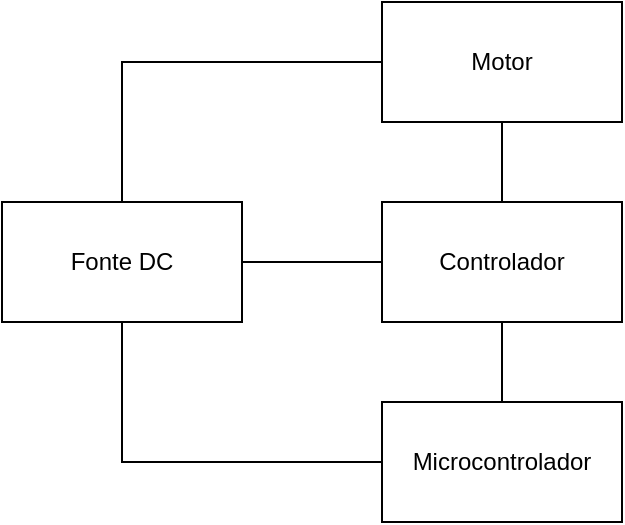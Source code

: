 <mxfile version="15.9.6" type="device"><diagram id="AkGo8vhUtNcaq8IwQm46" name="Page-1"><mxGraphModel dx="1422" dy="849" grid="0" gridSize="10" guides="1" tooltips="1" connect="1" arrows="1" fold="1" page="1" pageScale="1" pageWidth="827" pageHeight="1169" math="0" shadow="0"><root><mxCell id="0"/><mxCell id="1" parent="0"/><mxCell id="uzuTQ45SmtLvlgAN7g_Z-1" value="Microcontrolador" style="rounded=0;whiteSpace=wrap;html=1;" parent="1" vertex="1"><mxGeometry x="350" y="450" width="120" height="60" as="geometry"/></mxCell><mxCell id="uzuTQ45SmtLvlgAN7g_Z-2" value="Motor" style="rounded=0;whiteSpace=wrap;html=1;" parent="1" vertex="1"><mxGeometry x="350" y="250" width="120" height="60" as="geometry"/></mxCell><mxCell id="uzuTQ45SmtLvlgAN7g_Z-5" style="edgeStyle=orthogonalEdgeStyle;rounded=0;orthogonalLoop=1;jettySize=auto;html=1;entryX=0;entryY=0.5;entryDx=0;entryDy=0;endArrow=none;endFill=0;" parent="1" source="uzuTQ45SmtLvlgAN7g_Z-3" target="uzuTQ45SmtLvlgAN7g_Z-1" edge="1"><mxGeometry relative="1" as="geometry"><Array as="points"><mxPoint x="220" y="480"/></Array></mxGeometry></mxCell><mxCell id="uzuTQ45SmtLvlgAN7g_Z-6" style="edgeStyle=orthogonalEdgeStyle;rounded=0;orthogonalLoop=1;jettySize=auto;html=1;endArrow=none;endFill=0;" parent="1" source="uzuTQ45SmtLvlgAN7g_Z-3" target="uzuTQ45SmtLvlgAN7g_Z-4" edge="1"><mxGeometry relative="1" as="geometry"/></mxCell><mxCell id="uzuTQ45SmtLvlgAN7g_Z-7" style="edgeStyle=orthogonalEdgeStyle;rounded=0;orthogonalLoop=1;jettySize=auto;html=1;entryX=0;entryY=0.5;entryDx=0;entryDy=0;endArrow=none;endFill=0;" parent="1" source="uzuTQ45SmtLvlgAN7g_Z-3" target="uzuTQ45SmtLvlgAN7g_Z-2" edge="1"><mxGeometry relative="1" as="geometry"><Array as="points"><mxPoint x="220" y="280"/></Array></mxGeometry></mxCell><mxCell id="uzuTQ45SmtLvlgAN7g_Z-3" value="Fonte DC" style="rounded=0;whiteSpace=wrap;html=1;" parent="1" vertex="1"><mxGeometry x="160" y="350" width="120" height="60" as="geometry"/></mxCell><mxCell id="uzuTQ45SmtLvlgAN7g_Z-8" value="" style="edgeStyle=orthogonalEdgeStyle;rounded=0;orthogonalLoop=1;jettySize=auto;html=1;endArrow=none;endFill=0;" parent="1" source="uzuTQ45SmtLvlgAN7g_Z-4" target="uzuTQ45SmtLvlgAN7g_Z-1" edge="1"><mxGeometry relative="1" as="geometry"/></mxCell><mxCell id="uzuTQ45SmtLvlgAN7g_Z-9" value="" style="edgeStyle=orthogonalEdgeStyle;rounded=0;orthogonalLoop=1;jettySize=auto;html=1;endArrow=none;endFill=0;" parent="1" source="uzuTQ45SmtLvlgAN7g_Z-4" target="uzuTQ45SmtLvlgAN7g_Z-2" edge="1"><mxGeometry relative="1" as="geometry"/></mxCell><mxCell id="uzuTQ45SmtLvlgAN7g_Z-4" value="Controlador" style="rounded=0;whiteSpace=wrap;html=1;" parent="1" vertex="1"><mxGeometry x="350" y="350" width="120" height="60" as="geometry"/></mxCell></root></mxGraphModel></diagram></mxfile>